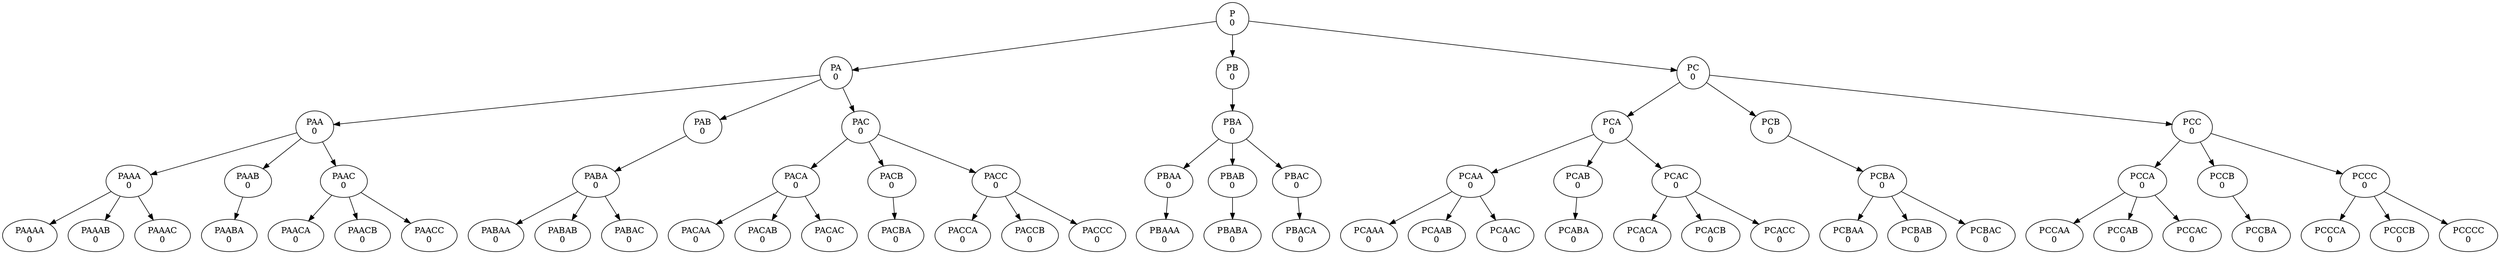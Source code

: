 digraph mytree{
P [label="P\n0"]
P->PA
PA [label="PA\n0"]
PA->PAA
PAA [label="PAA\n0"]
PAA->PAAA
PAAA [label="PAAA\n0"]
PAAA->PAAAA
PAAAA [label="PAAAA\n0"]
PAAA->PAAAB
PAAAB [label="PAAAB\n0"]
PAAA->PAAAC
PAAAC [label="PAAAC\n0"]
PAA->PAAB
PAAB [label="PAAB\n0"]
PAAB->PAABA
PAABA [label="PAABA\n0"]
PAA->PAAC
PAAC [label="PAAC\n0"]
PAAC->PAACA
PAACA [label="PAACA\n0"]
PAAC->PAACB
PAACB [label="PAACB\n0"]
PAAC->PAACC
PAACC [label="PAACC\n0"]
PA->PAB
PAB [label="PAB\n0"]
PAB->PABA
PABA [label="PABA\n0"]
PABA->PABAA
PABAA [label="PABAA\n0"]
PABA->PABAB
PABAB [label="PABAB\n0"]
PABA->PABAC
PABAC [label="PABAC\n0"]
PA->PAC
PAC [label="PAC\n0"]
PAC->PACA
PACA [label="PACA\n0"]
PACA->PACAA
PACAA [label="PACAA\n0"]
PACA->PACAB
PACAB [label="PACAB\n0"]
PACA->PACAC
PACAC [label="PACAC\n0"]
PAC->PACB
PACB [label="PACB\n0"]
PACB->PACBA
PACBA [label="PACBA\n0"]
PAC->PACC
PACC [label="PACC\n0"]
PACC->PACCA
PACCA [label="PACCA\n0"]
PACC->PACCB
PACCB [label="PACCB\n0"]
PACC->PACCC
PACCC [label="PACCC\n0"]
P->PB
PB [label="PB\n0"]
PB->PBA
PBA [label="PBA\n0"]
PBA->PBAA
PBAA [label="PBAA\n0"]
PBAA->PBAAA
PBAAA [label="PBAAA\n0"]
PBA->PBAB
PBAB [label="PBAB\n0"]
PBAB->PBABA
PBABA [label="PBABA\n0"]
PBA->PBAC
PBAC [label="PBAC\n0"]
PBAC->PBACA
PBACA [label="PBACA\n0"]
P->PC
PC [label="PC\n0"]
PC->PCA
PCA [label="PCA\n0"]
PCA->PCAA
PCAA [label="PCAA\n0"]
PCAA->PCAAA
PCAAA [label="PCAAA\n0"]
PCAA->PCAAB
PCAAB [label="PCAAB\n0"]
PCAA->PCAAC
PCAAC [label="PCAAC\n0"]
PCA->PCAB
PCAB [label="PCAB\n0"]
PCAB->PCABA
PCABA [label="PCABA\n0"]
PCA->PCAC
PCAC [label="PCAC\n0"]
PCAC->PCACA
PCACA [label="PCACA\n0"]
PCAC->PCACB
PCACB [label="PCACB\n0"]
PCAC->PCACC
PCACC [label="PCACC\n0"]
PC->PCB
PCB [label="PCB\n0"]
PCB->PCBA
PCBA [label="PCBA\n0"]
PCBA->PCBAA
PCBAA [label="PCBAA\n0"]
PCBA->PCBAB
PCBAB [label="PCBAB\n0"]
PCBA->PCBAC
PCBAC [label="PCBAC\n0"]
PC->PCC
PCC [label="PCC\n0"]
PCC->PCCA
PCCA [label="PCCA\n0"]
PCCA->PCCAA
PCCAA [label="PCCAA\n0"]
PCCA->PCCAB
PCCAB [label="PCCAB\n0"]
PCCA->PCCAC
PCCAC [label="PCCAC\n0"]
PCC->PCCB
PCCB [label="PCCB\n0"]
PCCB->PCCBA
PCCBA [label="PCCBA\n0"]
PCC->PCCC
PCCC [label="PCCC\n0"]
PCCC->PCCCA
PCCCA [label="PCCCA\n0"]
PCCC->PCCCB
PCCCB [label="PCCCB\n0"]
PCCC->PCCCC
PCCCC [label="PCCCC\n0"]
}